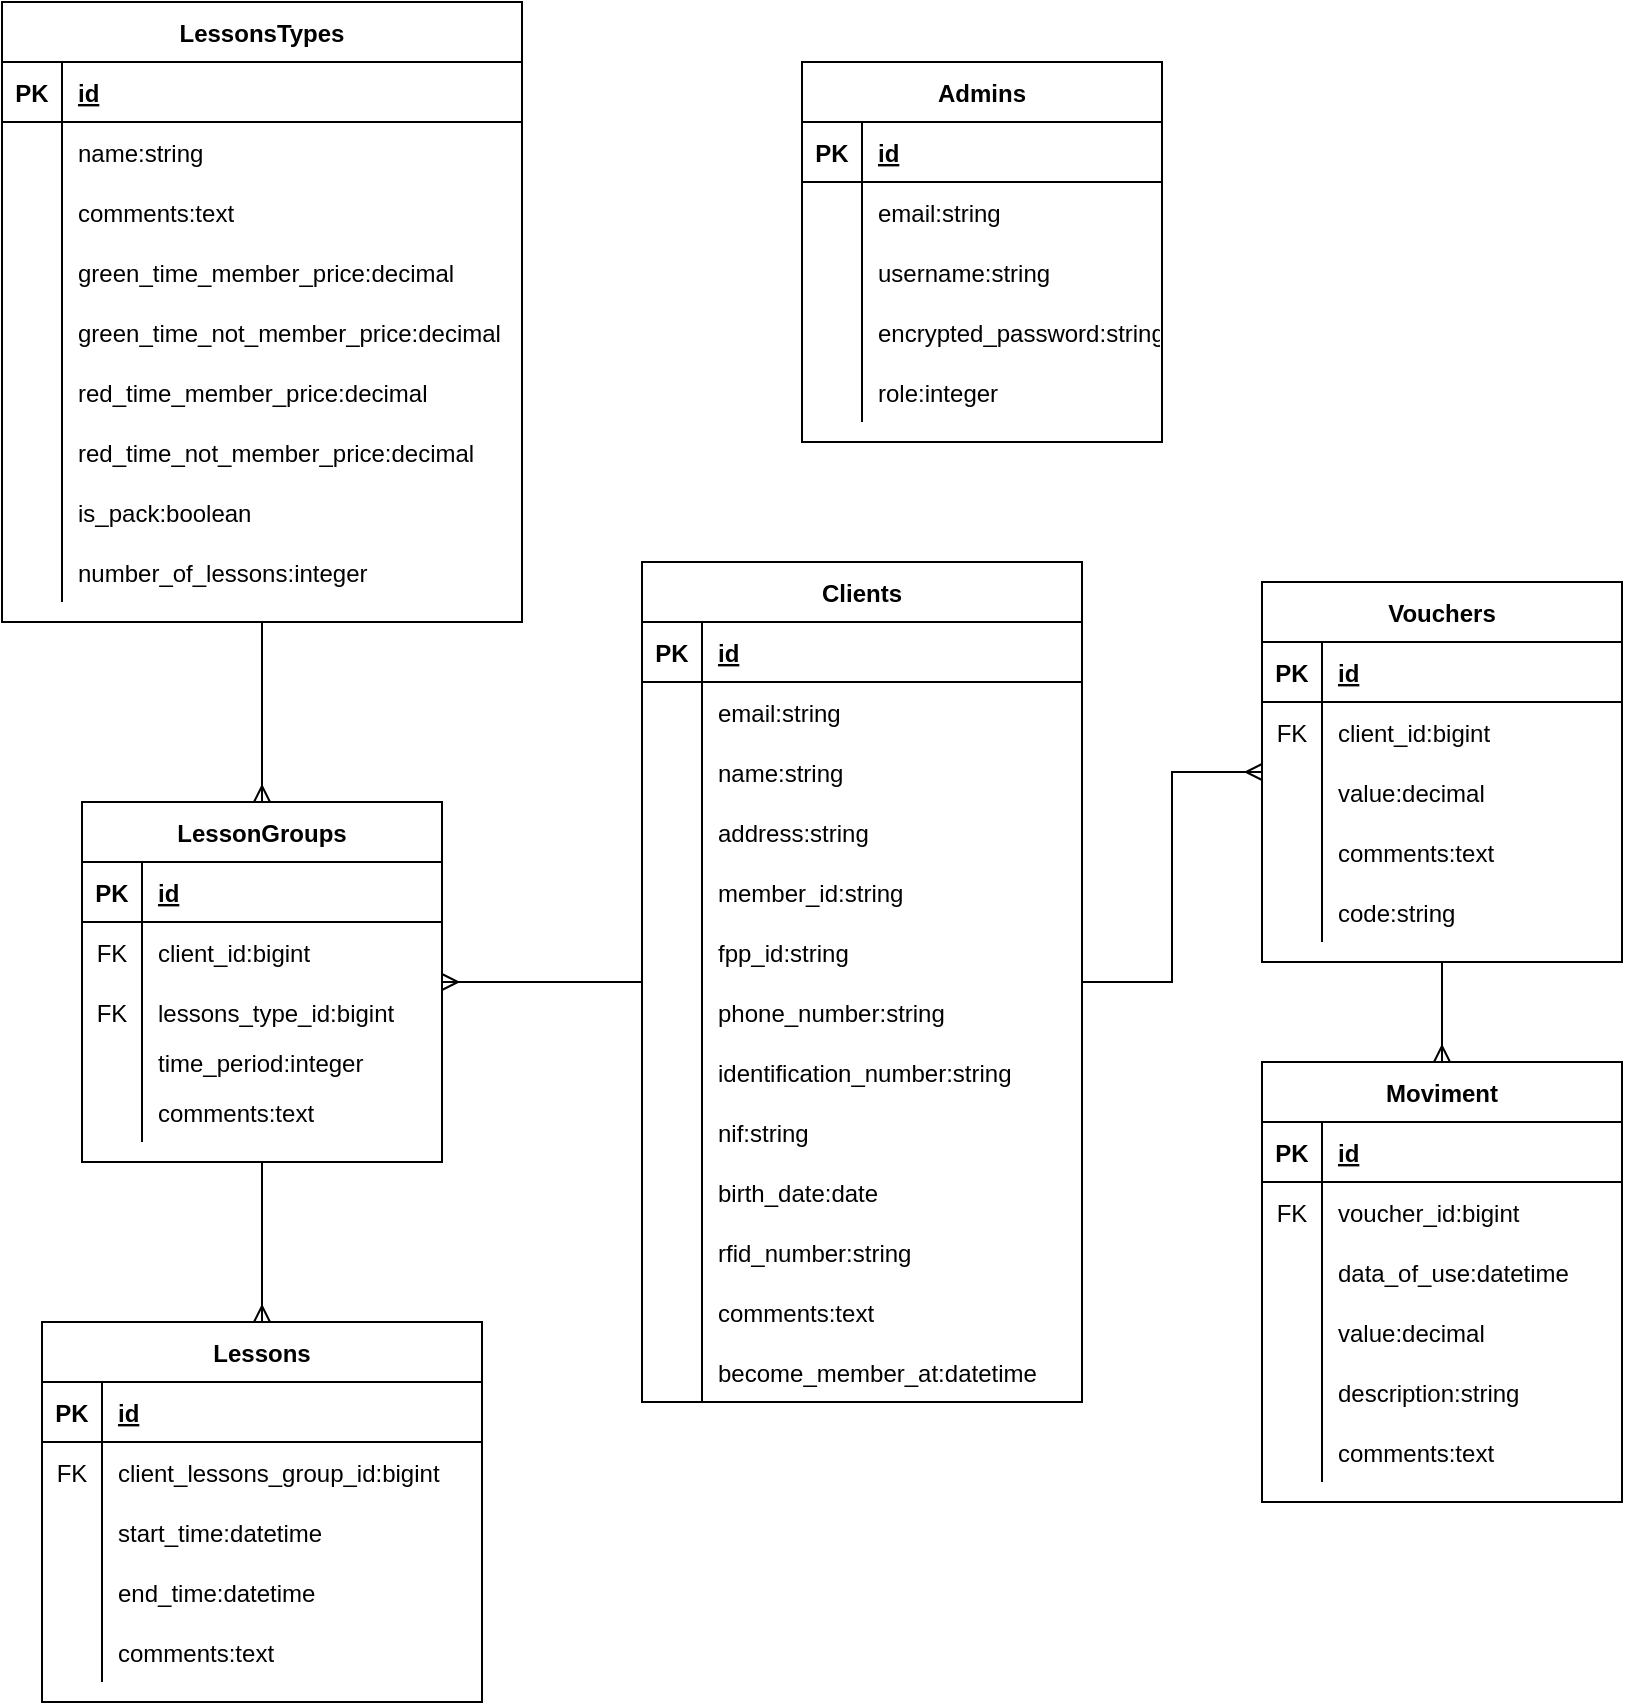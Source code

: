 <mxfile version="15.8.6" type="github">
  <diagram id="tMVE1pH_BYPoyIGhSvII" name="Page-1">
    <mxGraphModel dx="1422" dy="773" grid="1" gridSize="10" guides="1" tooltips="1" connect="1" arrows="1" fold="1" page="1" pageScale="1" pageWidth="827" pageHeight="1169" math="0" shadow="0">
      <root>
        <mxCell id="0" />
        <mxCell id="1" parent="0" />
        <mxCell id="yNTm9YaxeKEtnOISrPTD-10" style="edgeStyle=orthogonalEdgeStyle;rounded=0;orthogonalLoop=1;jettySize=auto;html=1;startArrow=none;startFill=0;endArrow=ERmany;endFill=0;" edge="1" parent="1" source="yP_zJwfMRsV2h5T29e8o-1" target="yP_zJwfMRsV2h5T29e8o-105">
          <mxGeometry relative="1" as="geometry" />
        </mxCell>
        <mxCell id="yP_zJwfMRsV2h5T29e8o-1" value="Clients" style="shape=table;startSize=30;container=1;collapsible=1;childLayout=tableLayout;fixedRows=1;rowLines=0;fontStyle=1;align=center;resizeLast=1;" parent="1" vertex="1">
          <mxGeometry x="360" y="320" width="220" height="420" as="geometry" />
        </mxCell>
        <mxCell id="yP_zJwfMRsV2h5T29e8o-2" value="" style="shape=partialRectangle;collapsible=0;dropTarget=0;pointerEvents=0;fillColor=none;top=0;left=0;bottom=1;right=0;points=[[0,0.5],[1,0.5]];portConstraint=eastwest;" parent="yP_zJwfMRsV2h5T29e8o-1" vertex="1">
          <mxGeometry y="30" width="220" height="30" as="geometry" />
        </mxCell>
        <mxCell id="yP_zJwfMRsV2h5T29e8o-3" value="PK" style="shape=partialRectangle;connectable=0;fillColor=none;top=0;left=0;bottom=0;right=0;fontStyle=1;overflow=hidden;" parent="yP_zJwfMRsV2h5T29e8o-2" vertex="1">
          <mxGeometry width="30" height="30" as="geometry">
            <mxRectangle width="30" height="30" as="alternateBounds" />
          </mxGeometry>
        </mxCell>
        <mxCell id="yP_zJwfMRsV2h5T29e8o-4" value="id" style="shape=partialRectangle;connectable=0;fillColor=none;top=0;left=0;bottom=0;right=0;align=left;spacingLeft=6;fontStyle=5;overflow=hidden;" parent="yP_zJwfMRsV2h5T29e8o-2" vertex="1">
          <mxGeometry x="30" width="190" height="30" as="geometry">
            <mxRectangle width="190" height="30" as="alternateBounds" />
          </mxGeometry>
        </mxCell>
        <mxCell id="yP_zJwfMRsV2h5T29e8o-5" value="" style="shape=partialRectangle;collapsible=0;dropTarget=0;pointerEvents=0;fillColor=none;top=0;left=0;bottom=0;right=0;points=[[0,0.5],[1,0.5]];portConstraint=eastwest;" parent="yP_zJwfMRsV2h5T29e8o-1" vertex="1">
          <mxGeometry y="60" width="220" height="30" as="geometry" />
        </mxCell>
        <mxCell id="yP_zJwfMRsV2h5T29e8o-6" value="" style="shape=partialRectangle;connectable=0;fillColor=none;top=0;left=0;bottom=0;right=0;editable=1;overflow=hidden;" parent="yP_zJwfMRsV2h5T29e8o-5" vertex="1">
          <mxGeometry width="30" height="30" as="geometry">
            <mxRectangle width="30" height="30" as="alternateBounds" />
          </mxGeometry>
        </mxCell>
        <mxCell id="yP_zJwfMRsV2h5T29e8o-7" value="email:string" style="shape=partialRectangle;connectable=0;fillColor=none;top=0;left=0;bottom=0;right=0;align=left;spacingLeft=6;overflow=hidden;" parent="yP_zJwfMRsV2h5T29e8o-5" vertex="1">
          <mxGeometry x="30" width="190" height="30" as="geometry">
            <mxRectangle width="190" height="30" as="alternateBounds" />
          </mxGeometry>
        </mxCell>
        <mxCell id="yP_zJwfMRsV2h5T29e8o-8" value="" style="shape=partialRectangle;collapsible=0;dropTarget=0;pointerEvents=0;fillColor=none;top=0;left=0;bottom=0;right=0;points=[[0,0.5],[1,0.5]];portConstraint=eastwest;" parent="yP_zJwfMRsV2h5T29e8o-1" vertex="1">
          <mxGeometry y="90" width="220" height="30" as="geometry" />
        </mxCell>
        <mxCell id="yP_zJwfMRsV2h5T29e8o-9" value="" style="shape=partialRectangle;connectable=0;fillColor=none;top=0;left=0;bottom=0;right=0;editable=1;overflow=hidden;" parent="yP_zJwfMRsV2h5T29e8o-8" vertex="1">
          <mxGeometry width="30" height="30" as="geometry">
            <mxRectangle width="30" height="30" as="alternateBounds" />
          </mxGeometry>
        </mxCell>
        <mxCell id="yP_zJwfMRsV2h5T29e8o-10" value="name:string" style="shape=partialRectangle;connectable=0;fillColor=none;top=0;left=0;bottom=0;right=0;align=left;spacingLeft=6;overflow=hidden;" parent="yP_zJwfMRsV2h5T29e8o-8" vertex="1">
          <mxGeometry x="30" width="190" height="30" as="geometry">
            <mxRectangle width="190" height="30" as="alternateBounds" />
          </mxGeometry>
        </mxCell>
        <mxCell id="yP_zJwfMRsV2h5T29e8o-11" value="" style="shape=partialRectangle;collapsible=0;dropTarget=0;pointerEvents=0;fillColor=none;top=0;left=0;bottom=0;right=0;points=[[0,0.5],[1,0.5]];portConstraint=eastwest;" parent="yP_zJwfMRsV2h5T29e8o-1" vertex="1">
          <mxGeometry y="120" width="220" height="30" as="geometry" />
        </mxCell>
        <mxCell id="yP_zJwfMRsV2h5T29e8o-12" value="" style="shape=partialRectangle;connectable=0;fillColor=none;top=0;left=0;bottom=0;right=0;editable=1;overflow=hidden;" parent="yP_zJwfMRsV2h5T29e8o-11" vertex="1">
          <mxGeometry width="30" height="30" as="geometry">
            <mxRectangle width="30" height="30" as="alternateBounds" />
          </mxGeometry>
        </mxCell>
        <mxCell id="yP_zJwfMRsV2h5T29e8o-13" value="address:string" style="shape=partialRectangle;connectable=0;fillColor=none;top=0;left=0;bottom=0;right=0;align=left;spacingLeft=6;overflow=hidden;" parent="yP_zJwfMRsV2h5T29e8o-11" vertex="1">
          <mxGeometry x="30" width="190" height="30" as="geometry">
            <mxRectangle width="190" height="30" as="alternateBounds" />
          </mxGeometry>
        </mxCell>
        <mxCell id="yP_zJwfMRsV2h5T29e8o-14" style="shape=partialRectangle;collapsible=0;dropTarget=0;pointerEvents=0;fillColor=none;top=0;left=0;bottom=0;right=0;points=[[0,0.5],[1,0.5]];portConstraint=eastwest;" parent="yP_zJwfMRsV2h5T29e8o-1" vertex="1">
          <mxGeometry y="150" width="220" height="30" as="geometry" />
        </mxCell>
        <mxCell id="yP_zJwfMRsV2h5T29e8o-15" style="shape=partialRectangle;connectable=0;fillColor=none;top=0;left=0;bottom=0;right=0;editable=1;overflow=hidden;" parent="yP_zJwfMRsV2h5T29e8o-14" vertex="1">
          <mxGeometry width="30" height="30" as="geometry">
            <mxRectangle width="30" height="30" as="alternateBounds" />
          </mxGeometry>
        </mxCell>
        <mxCell id="yP_zJwfMRsV2h5T29e8o-16" value="member_id:string" style="shape=partialRectangle;connectable=0;fillColor=none;top=0;left=0;bottom=0;right=0;align=left;spacingLeft=6;overflow=hidden;" parent="yP_zJwfMRsV2h5T29e8o-14" vertex="1">
          <mxGeometry x="30" width="190" height="30" as="geometry">
            <mxRectangle width="190" height="30" as="alternateBounds" />
          </mxGeometry>
        </mxCell>
        <mxCell id="yP_zJwfMRsV2h5T29e8o-17" style="shape=partialRectangle;collapsible=0;dropTarget=0;pointerEvents=0;fillColor=none;top=0;left=0;bottom=0;right=0;points=[[0,0.5],[1,0.5]];portConstraint=eastwest;" parent="yP_zJwfMRsV2h5T29e8o-1" vertex="1">
          <mxGeometry y="180" width="220" height="30" as="geometry" />
        </mxCell>
        <mxCell id="yP_zJwfMRsV2h5T29e8o-18" style="shape=partialRectangle;connectable=0;fillColor=none;top=0;left=0;bottom=0;right=0;editable=1;overflow=hidden;" parent="yP_zJwfMRsV2h5T29e8o-17" vertex="1">
          <mxGeometry width="30" height="30" as="geometry">
            <mxRectangle width="30" height="30" as="alternateBounds" />
          </mxGeometry>
        </mxCell>
        <mxCell id="yP_zJwfMRsV2h5T29e8o-19" value="fpp_id:string" style="shape=partialRectangle;connectable=0;fillColor=none;top=0;left=0;bottom=0;right=0;align=left;spacingLeft=6;overflow=hidden;" parent="yP_zJwfMRsV2h5T29e8o-17" vertex="1">
          <mxGeometry x="30" width="190" height="30" as="geometry">
            <mxRectangle width="190" height="30" as="alternateBounds" />
          </mxGeometry>
        </mxCell>
        <mxCell id="yP_zJwfMRsV2h5T29e8o-20" style="shape=partialRectangle;collapsible=0;dropTarget=0;pointerEvents=0;fillColor=none;top=0;left=0;bottom=0;right=0;points=[[0,0.5],[1,0.5]];portConstraint=eastwest;" parent="yP_zJwfMRsV2h5T29e8o-1" vertex="1">
          <mxGeometry y="210" width="220" height="30" as="geometry" />
        </mxCell>
        <mxCell id="yP_zJwfMRsV2h5T29e8o-21" style="shape=partialRectangle;connectable=0;fillColor=none;top=0;left=0;bottom=0;right=0;editable=1;overflow=hidden;" parent="yP_zJwfMRsV2h5T29e8o-20" vertex="1">
          <mxGeometry width="30" height="30" as="geometry">
            <mxRectangle width="30" height="30" as="alternateBounds" />
          </mxGeometry>
        </mxCell>
        <mxCell id="yP_zJwfMRsV2h5T29e8o-22" value="phone_number:string" style="shape=partialRectangle;connectable=0;fillColor=none;top=0;left=0;bottom=0;right=0;align=left;spacingLeft=6;overflow=hidden;" parent="yP_zJwfMRsV2h5T29e8o-20" vertex="1">
          <mxGeometry x="30" width="190" height="30" as="geometry">
            <mxRectangle width="190" height="30" as="alternateBounds" />
          </mxGeometry>
        </mxCell>
        <mxCell id="yP_zJwfMRsV2h5T29e8o-23" style="shape=partialRectangle;collapsible=0;dropTarget=0;pointerEvents=0;fillColor=none;top=0;left=0;bottom=0;right=0;points=[[0,0.5],[1,0.5]];portConstraint=eastwest;" parent="yP_zJwfMRsV2h5T29e8o-1" vertex="1">
          <mxGeometry y="240" width="220" height="30" as="geometry" />
        </mxCell>
        <mxCell id="yP_zJwfMRsV2h5T29e8o-24" style="shape=partialRectangle;connectable=0;fillColor=none;top=0;left=0;bottom=0;right=0;editable=1;overflow=hidden;" parent="yP_zJwfMRsV2h5T29e8o-23" vertex="1">
          <mxGeometry width="30" height="30" as="geometry">
            <mxRectangle width="30" height="30" as="alternateBounds" />
          </mxGeometry>
        </mxCell>
        <mxCell id="yP_zJwfMRsV2h5T29e8o-25" value="identification_number:string" style="shape=partialRectangle;connectable=0;fillColor=none;top=0;left=0;bottom=0;right=0;align=left;spacingLeft=6;overflow=hidden;" parent="yP_zJwfMRsV2h5T29e8o-23" vertex="1">
          <mxGeometry x="30" width="190" height="30" as="geometry">
            <mxRectangle width="190" height="30" as="alternateBounds" />
          </mxGeometry>
        </mxCell>
        <mxCell id="yP_zJwfMRsV2h5T29e8o-26" style="shape=partialRectangle;collapsible=0;dropTarget=0;pointerEvents=0;fillColor=none;top=0;left=0;bottom=0;right=0;points=[[0,0.5],[1,0.5]];portConstraint=eastwest;" parent="yP_zJwfMRsV2h5T29e8o-1" vertex="1">
          <mxGeometry y="270" width="220" height="30" as="geometry" />
        </mxCell>
        <mxCell id="yP_zJwfMRsV2h5T29e8o-27" style="shape=partialRectangle;connectable=0;fillColor=none;top=0;left=0;bottom=0;right=0;editable=1;overflow=hidden;" parent="yP_zJwfMRsV2h5T29e8o-26" vertex="1">
          <mxGeometry width="30" height="30" as="geometry">
            <mxRectangle width="30" height="30" as="alternateBounds" />
          </mxGeometry>
        </mxCell>
        <mxCell id="yP_zJwfMRsV2h5T29e8o-28" value="nif:string" style="shape=partialRectangle;connectable=0;fillColor=none;top=0;left=0;bottom=0;right=0;align=left;spacingLeft=6;overflow=hidden;" parent="yP_zJwfMRsV2h5T29e8o-26" vertex="1">
          <mxGeometry x="30" width="190" height="30" as="geometry">
            <mxRectangle width="190" height="30" as="alternateBounds" />
          </mxGeometry>
        </mxCell>
        <mxCell id="yP_zJwfMRsV2h5T29e8o-29" style="shape=partialRectangle;collapsible=0;dropTarget=0;pointerEvents=0;fillColor=none;top=0;left=0;bottom=0;right=0;points=[[0,0.5],[1,0.5]];portConstraint=eastwest;" parent="yP_zJwfMRsV2h5T29e8o-1" vertex="1">
          <mxGeometry y="300" width="220" height="30" as="geometry" />
        </mxCell>
        <mxCell id="yP_zJwfMRsV2h5T29e8o-30" style="shape=partialRectangle;connectable=0;fillColor=none;top=0;left=0;bottom=0;right=0;editable=1;overflow=hidden;" parent="yP_zJwfMRsV2h5T29e8o-29" vertex="1">
          <mxGeometry width="30" height="30" as="geometry">
            <mxRectangle width="30" height="30" as="alternateBounds" />
          </mxGeometry>
        </mxCell>
        <mxCell id="yP_zJwfMRsV2h5T29e8o-31" value="birth_date:date" style="shape=partialRectangle;connectable=0;fillColor=none;top=0;left=0;bottom=0;right=0;align=left;spacingLeft=6;overflow=hidden;" parent="yP_zJwfMRsV2h5T29e8o-29" vertex="1">
          <mxGeometry x="30" width="190" height="30" as="geometry">
            <mxRectangle width="190" height="30" as="alternateBounds" />
          </mxGeometry>
        </mxCell>
        <mxCell id="yP_zJwfMRsV2h5T29e8o-32" style="shape=partialRectangle;collapsible=0;dropTarget=0;pointerEvents=0;fillColor=none;top=0;left=0;bottom=0;right=0;points=[[0,0.5],[1,0.5]];portConstraint=eastwest;" parent="yP_zJwfMRsV2h5T29e8o-1" vertex="1">
          <mxGeometry y="330" width="220" height="30" as="geometry" />
        </mxCell>
        <mxCell id="yP_zJwfMRsV2h5T29e8o-33" style="shape=partialRectangle;connectable=0;fillColor=none;top=0;left=0;bottom=0;right=0;editable=1;overflow=hidden;" parent="yP_zJwfMRsV2h5T29e8o-32" vertex="1">
          <mxGeometry width="30" height="30" as="geometry">
            <mxRectangle width="30" height="30" as="alternateBounds" />
          </mxGeometry>
        </mxCell>
        <mxCell id="yP_zJwfMRsV2h5T29e8o-34" value="rfid_number:string" style="shape=partialRectangle;connectable=0;fillColor=none;top=0;left=0;bottom=0;right=0;align=left;spacingLeft=6;overflow=hidden;" parent="yP_zJwfMRsV2h5T29e8o-32" vertex="1">
          <mxGeometry x="30" width="190" height="30" as="geometry">
            <mxRectangle width="190" height="30" as="alternateBounds" />
          </mxGeometry>
        </mxCell>
        <mxCell id="yP_zJwfMRsV2h5T29e8o-35" style="shape=partialRectangle;collapsible=0;dropTarget=0;pointerEvents=0;fillColor=none;top=0;left=0;bottom=0;right=0;points=[[0,0.5],[1,0.5]];portConstraint=eastwest;" parent="yP_zJwfMRsV2h5T29e8o-1" vertex="1">
          <mxGeometry y="360" width="220" height="30" as="geometry" />
        </mxCell>
        <mxCell id="yP_zJwfMRsV2h5T29e8o-36" style="shape=partialRectangle;connectable=0;fillColor=none;top=0;left=0;bottom=0;right=0;editable=1;overflow=hidden;" parent="yP_zJwfMRsV2h5T29e8o-35" vertex="1">
          <mxGeometry width="30" height="30" as="geometry">
            <mxRectangle width="30" height="30" as="alternateBounds" />
          </mxGeometry>
        </mxCell>
        <mxCell id="yP_zJwfMRsV2h5T29e8o-37" value="comments:text" style="shape=partialRectangle;connectable=0;fillColor=none;top=0;left=0;bottom=0;right=0;align=left;spacingLeft=6;overflow=hidden;" parent="yP_zJwfMRsV2h5T29e8o-35" vertex="1">
          <mxGeometry x="30" width="190" height="30" as="geometry">
            <mxRectangle width="190" height="30" as="alternateBounds" />
          </mxGeometry>
        </mxCell>
        <mxCell id="yP_zJwfMRsV2h5T29e8o-38" style="shape=partialRectangle;collapsible=0;dropTarget=0;pointerEvents=0;fillColor=none;top=0;left=0;bottom=0;right=0;points=[[0,0.5],[1,0.5]];portConstraint=eastwest;" parent="yP_zJwfMRsV2h5T29e8o-1" vertex="1">
          <mxGeometry y="390" width="220" height="30" as="geometry" />
        </mxCell>
        <mxCell id="yP_zJwfMRsV2h5T29e8o-39" style="shape=partialRectangle;connectable=0;fillColor=none;top=0;left=0;bottom=0;right=0;editable=1;overflow=hidden;" parent="yP_zJwfMRsV2h5T29e8o-38" vertex="1">
          <mxGeometry width="30" height="30" as="geometry">
            <mxRectangle width="30" height="30" as="alternateBounds" />
          </mxGeometry>
        </mxCell>
        <mxCell id="yP_zJwfMRsV2h5T29e8o-40" value="become_member_at:datetime" style="shape=partialRectangle;connectable=0;fillColor=none;top=0;left=0;bottom=0;right=0;align=left;spacingLeft=6;overflow=hidden;" parent="yP_zJwfMRsV2h5T29e8o-38" vertex="1">
          <mxGeometry x="30" width="190" height="30" as="geometry">
            <mxRectangle width="190" height="30" as="alternateBounds" />
          </mxGeometry>
        </mxCell>
        <mxCell id="yP_zJwfMRsV2h5T29e8o-41" value="Admins" style="shape=table;startSize=30;container=1;collapsible=1;childLayout=tableLayout;fixedRows=1;rowLines=0;fontStyle=1;align=center;resizeLast=1;" parent="1" vertex="1">
          <mxGeometry x="440" y="70" width="180" height="190" as="geometry" />
        </mxCell>
        <mxCell id="yP_zJwfMRsV2h5T29e8o-42" value="" style="shape=partialRectangle;collapsible=0;dropTarget=0;pointerEvents=0;fillColor=none;top=0;left=0;bottom=1;right=0;points=[[0,0.5],[1,0.5]];portConstraint=eastwest;" parent="yP_zJwfMRsV2h5T29e8o-41" vertex="1">
          <mxGeometry y="30" width="180" height="30" as="geometry" />
        </mxCell>
        <mxCell id="yP_zJwfMRsV2h5T29e8o-43" value="PK" style="shape=partialRectangle;connectable=0;fillColor=none;top=0;left=0;bottom=0;right=0;fontStyle=1;overflow=hidden;" parent="yP_zJwfMRsV2h5T29e8o-42" vertex="1">
          <mxGeometry width="30" height="30" as="geometry">
            <mxRectangle width="30" height="30" as="alternateBounds" />
          </mxGeometry>
        </mxCell>
        <mxCell id="yP_zJwfMRsV2h5T29e8o-44" value="id" style="shape=partialRectangle;connectable=0;fillColor=none;top=0;left=0;bottom=0;right=0;align=left;spacingLeft=6;fontStyle=5;overflow=hidden;" parent="yP_zJwfMRsV2h5T29e8o-42" vertex="1">
          <mxGeometry x="30" width="150" height="30" as="geometry">
            <mxRectangle width="150" height="30" as="alternateBounds" />
          </mxGeometry>
        </mxCell>
        <mxCell id="yP_zJwfMRsV2h5T29e8o-45" value="" style="shape=partialRectangle;collapsible=0;dropTarget=0;pointerEvents=0;fillColor=none;top=0;left=0;bottom=0;right=0;points=[[0,0.5],[1,0.5]];portConstraint=eastwest;" parent="yP_zJwfMRsV2h5T29e8o-41" vertex="1">
          <mxGeometry y="60" width="180" height="30" as="geometry" />
        </mxCell>
        <mxCell id="yP_zJwfMRsV2h5T29e8o-46" value="" style="shape=partialRectangle;connectable=0;fillColor=none;top=0;left=0;bottom=0;right=0;editable=1;overflow=hidden;" parent="yP_zJwfMRsV2h5T29e8o-45" vertex="1">
          <mxGeometry width="30" height="30" as="geometry">
            <mxRectangle width="30" height="30" as="alternateBounds" />
          </mxGeometry>
        </mxCell>
        <mxCell id="yP_zJwfMRsV2h5T29e8o-47" value="email:string" style="shape=partialRectangle;connectable=0;fillColor=none;top=0;left=0;bottom=0;right=0;align=left;spacingLeft=6;overflow=hidden;" parent="yP_zJwfMRsV2h5T29e8o-45" vertex="1">
          <mxGeometry x="30" width="150" height="30" as="geometry">
            <mxRectangle width="150" height="30" as="alternateBounds" />
          </mxGeometry>
        </mxCell>
        <mxCell id="yP_zJwfMRsV2h5T29e8o-48" value="" style="shape=partialRectangle;collapsible=0;dropTarget=0;pointerEvents=0;fillColor=none;top=0;left=0;bottom=0;right=0;points=[[0,0.5],[1,0.5]];portConstraint=eastwest;" parent="yP_zJwfMRsV2h5T29e8o-41" vertex="1">
          <mxGeometry y="90" width="180" height="30" as="geometry" />
        </mxCell>
        <mxCell id="yP_zJwfMRsV2h5T29e8o-49" value="" style="shape=partialRectangle;connectable=0;fillColor=none;top=0;left=0;bottom=0;right=0;editable=1;overflow=hidden;" parent="yP_zJwfMRsV2h5T29e8o-48" vertex="1">
          <mxGeometry width="30" height="30" as="geometry">
            <mxRectangle width="30" height="30" as="alternateBounds" />
          </mxGeometry>
        </mxCell>
        <mxCell id="yP_zJwfMRsV2h5T29e8o-50" value="username:string" style="shape=partialRectangle;connectable=0;fillColor=none;top=0;left=0;bottom=0;right=0;align=left;spacingLeft=6;overflow=hidden;" parent="yP_zJwfMRsV2h5T29e8o-48" vertex="1">
          <mxGeometry x="30" width="150" height="30" as="geometry">
            <mxRectangle width="150" height="30" as="alternateBounds" />
          </mxGeometry>
        </mxCell>
        <mxCell id="yP_zJwfMRsV2h5T29e8o-51" value="" style="shape=partialRectangle;collapsible=0;dropTarget=0;pointerEvents=0;fillColor=none;top=0;left=0;bottom=0;right=0;points=[[0,0.5],[1,0.5]];portConstraint=eastwest;" parent="yP_zJwfMRsV2h5T29e8o-41" vertex="1">
          <mxGeometry y="120" width="180" height="30" as="geometry" />
        </mxCell>
        <mxCell id="yP_zJwfMRsV2h5T29e8o-52" value="" style="shape=partialRectangle;connectable=0;fillColor=none;top=0;left=0;bottom=0;right=0;editable=1;overflow=hidden;" parent="yP_zJwfMRsV2h5T29e8o-51" vertex="1">
          <mxGeometry width="30" height="30" as="geometry">
            <mxRectangle width="30" height="30" as="alternateBounds" />
          </mxGeometry>
        </mxCell>
        <mxCell id="yP_zJwfMRsV2h5T29e8o-53" value="encrypted_password:string" style="shape=partialRectangle;connectable=0;fillColor=none;top=0;left=0;bottom=0;right=0;align=left;spacingLeft=6;overflow=hidden;" parent="yP_zJwfMRsV2h5T29e8o-51" vertex="1">
          <mxGeometry x="30" width="150" height="30" as="geometry">
            <mxRectangle width="150" height="30" as="alternateBounds" />
          </mxGeometry>
        </mxCell>
        <mxCell id="yP_zJwfMRsV2h5T29e8o-54" style="shape=partialRectangle;collapsible=0;dropTarget=0;pointerEvents=0;fillColor=none;top=0;left=0;bottom=0;right=0;points=[[0,0.5],[1,0.5]];portConstraint=eastwest;" parent="yP_zJwfMRsV2h5T29e8o-41" vertex="1">
          <mxGeometry y="150" width="180" height="30" as="geometry" />
        </mxCell>
        <mxCell id="yP_zJwfMRsV2h5T29e8o-55" style="shape=partialRectangle;connectable=0;fillColor=none;top=0;left=0;bottom=0;right=0;editable=1;overflow=hidden;" parent="yP_zJwfMRsV2h5T29e8o-54" vertex="1">
          <mxGeometry width="30" height="30" as="geometry">
            <mxRectangle width="30" height="30" as="alternateBounds" />
          </mxGeometry>
        </mxCell>
        <mxCell id="yP_zJwfMRsV2h5T29e8o-56" value="role:integer" style="shape=partialRectangle;connectable=0;fillColor=none;top=0;left=0;bottom=0;right=0;align=left;spacingLeft=6;overflow=hidden;" parent="yP_zJwfMRsV2h5T29e8o-54" vertex="1">
          <mxGeometry x="30" width="150" height="30" as="geometry">
            <mxRectangle width="150" height="30" as="alternateBounds" />
          </mxGeometry>
        </mxCell>
        <mxCell id="yP_zJwfMRsV2h5T29e8o-57" value="LessonsTypes" style="shape=table;startSize=30;container=1;collapsible=1;childLayout=tableLayout;fixedRows=1;rowLines=0;fontStyle=1;align=center;resizeLast=1;" parent="1" vertex="1">
          <mxGeometry x="40" y="40" width="260" height="310" as="geometry" />
        </mxCell>
        <mxCell id="yP_zJwfMRsV2h5T29e8o-58" value="" style="shape=partialRectangle;collapsible=0;dropTarget=0;pointerEvents=0;fillColor=none;top=0;left=0;bottom=1;right=0;points=[[0,0.5],[1,0.5]];portConstraint=eastwest;" parent="yP_zJwfMRsV2h5T29e8o-57" vertex="1">
          <mxGeometry y="30" width="260" height="30" as="geometry" />
        </mxCell>
        <mxCell id="yP_zJwfMRsV2h5T29e8o-59" value="PK" style="shape=partialRectangle;connectable=0;fillColor=none;top=0;left=0;bottom=0;right=0;fontStyle=1;overflow=hidden;" parent="yP_zJwfMRsV2h5T29e8o-58" vertex="1">
          <mxGeometry width="30" height="30" as="geometry">
            <mxRectangle width="30" height="30" as="alternateBounds" />
          </mxGeometry>
        </mxCell>
        <mxCell id="yP_zJwfMRsV2h5T29e8o-60" value="id" style="shape=partialRectangle;connectable=0;fillColor=none;top=0;left=0;bottom=0;right=0;align=left;spacingLeft=6;fontStyle=5;overflow=hidden;" parent="yP_zJwfMRsV2h5T29e8o-58" vertex="1">
          <mxGeometry x="30" width="230" height="30" as="geometry">
            <mxRectangle width="230" height="30" as="alternateBounds" />
          </mxGeometry>
        </mxCell>
        <mxCell id="yP_zJwfMRsV2h5T29e8o-61" value="" style="shape=partialRectangle;collapsible=0;dropTarget=0;pointerEvents=0;fillColor=none;top=0;left=0;bottom=0;right=0;points=[[0,0.5],[1,0.5]];portConstraint=eastwest;" parent="yP_zJwfMRsV2h5T29e8o-57" vertex="1">
          <mxGeometry y="60" width="260" height="30" as="geometry" />
        </mxCell>
        <mxCell id="yP_zJwfMRsV2h5T29e8o-62" value="" style="shape=partialRectangle;connectable=0;fillColor=none;top=0;left=0;bottom=0;right=0;editable=1;overflow=hidden;" parent="yP_zJwfMRsV2h5T29e8o-61" vertex="1">
          <mxGeometry width="30" height="30" as="geometry">
            <mxRectangle width="30" height="30" as="alternateBounds" />
          </mxGeometry>
        </mxCell>
        <mxCell id="yP_zJwfMRsV2h5T29e8o-63" value="name:string" style="shape=partialRectangle;connectable=0;fillColor=none;top=0;left=0;bottom=0;right=0;align=left;spacingLeft=6;overflow=hidden;" parent="yP_zJwfMRsV2h5T29e8o-61" vertex="1">
          <mxGeometry x="30" width="230" height="30" as="geometry">
            <mxRectangle width="230" height="30" as="alternateBounds" />
          </mxGeometry>
        </mxCell>
        <mxCell id="yP_zJwfMRsV2h5T29e8o-64" value="" style="shape=partialRectangle;collapsible=0;dropTarget=0;pointerEvents=0;fillColor=none;top=0;left=0;bottom=0;right=0;points=[[0,0.5],[1,0.5]];portConstraint=eastwest;" parent="yP_zJwfMRsV2h5T29e8o-57" vertex="1">
          <mxGeometry y="90" width="260" height="30" as="geometry" />
        </mxCell>
        <mxCell id="yP_zJwfMRsV2h5T29e8o-65" value="" style="shape=partialRectangle;connectable=0;fillColor=none;top=0;left=0;bottom=0;right=0;editable=1;overflow=hidden;" parent="yP_zJwfMRsV2h5T29e8o-64" vertex="1">
          <mxGeometry width="30" height="30" as="geometry">
            <mxRectangle width="30" height="30" as="alternateBounds" />
          </mxGeometry>
        </mxCell>
        <mxCell id="yP_zJwfMRsV2h5T29e8o-66" value="comments:text" style="shape=partialRectangle;connectable=0;fillColor=none;top=0;left=0;bottom=0;right=0;align=left;spacingLeft=6;overflow=hidden;" parent="yP_zJwfMRsV2h5T29e8o-64" vertex="1">
          <mxGeometry x="30" width="230" height="30" as="geometry">
            <mxRectangle width="230" height="30" as="alternateBounds" />
          </mxGeometry>
        </mxCell>
        <mxCell id="yP_zJwfMRsV2h5T29e8o-67" value="" style="shape=partialRectangle;collapsible=0;dropTarget=0;pointerEvents=0;fillColor=none;top=0;left=0;bottom=0;right=0;points=[[0,0.5],[1,0.5]];portConstraint=eastwest;" parent="yP_zJwfMRsV2h5T29e8o-57" vertex="1">
          <mxGeometry y="120" width="260" height="30" as="geometry" />
        </mxCell>
        <mxCell id="yP_zJwfMRsV2h5T29e8o-68" value="" style="shape=partialRectangle;connectable=0;fillColor=none;top=0;left=0;bottom=0;right=0;editable=1;overflow=hidden;" parent="yP_zJwfMRsV2h5T29e8o-67" vertex="1">
          <mxGeometry width="30" height="30" as="geometry">
            <mxRectangle width="30" height="30" as="alternateBounds" />
          </mxGeometry>
        </mxCell>
        <mxCell id="yP_zJwfMRsV2h5T29e8o-69" value="green_time_member_price:decimal" style="shape=partialRectangle;connectable=0;fillColor=none;top=0;left=0;bottom=0;right=0;align=left;spacingLeft=6;overflow=hidden;" parent="yP_zJwfMRsV2h5T29e8o-67" vertex="1">
          <mxGeometry x="30" width="230" height="30" as="geometry">
            <mxRectangle width="230" height="30" as="alternateBounds" />
          </mxGeometry>
        </mxCell>
        <mxCell id="yP_zJwfMRsV2h5T29e8o-70" style="shape=partialRectangle;collapsible=0;dropTarget=0;pointerEvents=0;fillColor=none;top=0;left=0;bottom=0;right=0;points=[[0,0.5],[1,0.5]];portConstraint=eastwest;" parent="yP_zJwfMRsV2h5T29e8o-57" vertex="1">
          <mxGeometry y="150" width="260" height="30" as="geometry" />
        </mxCell>
        <mxCell id="yP_zJwfMRsV2h5T29e8o-71" style="shape=partialRectangle;connectable=0;fillColor=none;top=0;left=0;bottom=0;right=0;editable=1;overflow=hidden;" parent="yP_zJwfMRsV2h5T29e8o-70" vertex="1">
          <mxGeometry width="30" height="30" as="geometry">
            <mxRectangle width="30" height="30" as="alternateBounds" />
          </mxGeometry>
        </mxCell>
        <mxCell id="yP_zJwfMRsV2h5T29e8o-72" value="green_time_not_member_price:decimal" style="shape=partialRectangle;connectable=0;fillColor=none;top=0;left=0;bottom=0;right=0;align=left;spacingLeft=6;overflow=hidden;" parent="yP_zJwfMRsV2h5T29e8o-70" vertex="1">
          <mxGeometry x="30" width="230" height="30" as="geometry">
            <mxRectangle width="230" height="30" as="alternateBounds" />
          </mxGeometry>
        </mxCell>
        <mxCell id="yP_zJwfMRsV2h5T29e8o-73" style="shape=partialRectangle;collapsible=0;dropTarget=0;pointerEvents=0;fillColor=none;top=0;left=0;bottom=0;right=0;points=[[0,0.5],[1,0.5]];portConstraint=eastwest;" parent="yP_zJwfMRsV2h5T29e8o-57" vertex="1">
          <mxGeometry y="180" width="260" height="30" as="geometry" />
        </mxCell>
        <mxCell id="yP_zJwfMRsV2h5T29e8o-74" style="shape=partialRectangle;connectable=0;fillColor=none;top=0;left=0;bottom=0;right=0;editable=1;overflow=hidden;" parent="yP_zJwfMRsV2h5T29e8o-73" vertex="1">
          <mxGeometry width="30" height="30" as="geometry">
            <mxRectangle width="30" height="30" as="alternateBounds" />
          </mxGeometry>
        </mxCell>
        <mxCell id="yP_zJwfMRsV2h5T29e8o-75" value="red_time_member_price:decimal" style="shape=partialRectangle;connectable=0;fillColor=none;top=0;left=0;bottom=0;right=0;align=left;spacingLeft=6;overflow=hidden;" parent="yP_zJwfMRsV2h5T29e8o-73" vertex="1">
          <mxGeometry x="30" width="230" height="30" as="geometry">
            <mxRectangle width="230" height="30" as="alternateBounds" />
          </mxGeometry>
        </mxCell>
        <mxCell id="yP_zJwfMRsV2h5T29e8o-76" style="shape=partialRectangle;collapsible=0;dropTarget=0;pointerEvents=0;fillColor=none;top=0;left=0;bottom=0;right=0;points=[[0,0.5],[1,0.5]];portConstraint=eastwest;" parent="yP_zJwfMRsV2h5T29e8o-57" vertex="1">
          <mxGeometry y="210" width="260" height="30" as="geometry" />
        </mxCell>
        <mxCell id="yP_zJwfMRsV2h5T29e8o-77" style="shape=partialRectangle;connectable=0;fillColor=none;top=0;left=0;bottom=0;right=0;editable=1;overflow=hidden;" parent="yP_zJwfMRsV2h5T29e8o-76" vertex="1">
          <mxGeometry width="30" height="30" as="geometry">
            <mxRectangle width="30" height="30" as="alternateBounds" />
          </mxGeometry>
        </mxCell>
        <mxCell id="yP_zJwfMRsV2h5T29e8o-78" value="red_time_not_member_price:decimal" style="shape=partialRectangle;connectable=0;fillColor=none;top=0;left=0;bottom=0;right=0;align=left;spacingLeft=6;overflow=hidden;" parent="yP_zJwfMRsV2h5T29e8o-76" vertex="1">
          <mxGeometry x="30" width="230" height="30" as="geometry">
            <mxRectangle width="230" height="30" as="alternateBounds" />
          </mxGeometry>
        </mxCell>
        <mxCell id="yP_zJwfMRsV2h5T29e8o-79" style="shape=partialRectangle;collapsible=0;dropTarget=0;pointerEvents=0;fillColor=none;top=0;left=0;bottom=0;right=0;points=[[0,0.5],[1,0.5]];portConstraint=eastwest;" parent="yP_zJwfMRsV2h5T29e8o-57" vertex="1">
          <mxGeometry y="240" width="260" height="30" as="geometry" />
        </mxCell>
        <mxCell id="yP_zJwfMRsV2h5T29e8o-80" style="shape=partialRectangle;connectable=0;fillColor=none;top=0;left=0;bottom=0;right=0;editable=1;overflow=hidden;" parent="yP_zJwfMRsV2h5T29e8o-79" vertex="1">
          <mxGeometry width="30" height="30" as="geometry">
            <mxRectangle width="30" height="30" as="alternateBounds" />
          </mxGeometry>
        </mxCell>
        <mxCell id="yP_zJwfMRsV2h5T29e8o-81" value="is_pack:boolean" style="shape=partialRectangle;connectable=0;fillColor=none;top=0;left=0;bottom=0;right=0;align=left;spacingLeft=6;overflow=hidden;" parent="yP_zJwfMRsV2h5T29e8o-79" vertex="1">
          <mxGeometry x="30" width="230" height="30" as="geometry">
            <mxRectangle width="230" height="30" as="alternateBounds" />
          </mxGeometry>
        </mxCell>
        <mxCell id="yP_zJwfMRsV2h5T29e8o-82" style="shape=partialRectangle;collapsible=0;dropTarget=0;pointerEvents=0;fillColor=none;top=0;left=0;bottom=0;right=0;points=[[0,0.5],[1,0.5]];portConstraint=eastwest;" parent="yP_zJwfMRsV2h5T29e8o-57" vertex="1">
          <mxGeometry y="270" width="260" height="30" as="geometry" />
        </mxCell>
        <mxCell id="yP_zJwfMRsV2h5T29e8o-83" style="shape=partialRectangle;connectable=0;fillColor=none;top=0;left=0;bottom=0;right=0;editable=1;overflow=hidden;" parent="yP_zJwfMRsV2h5T29e8o-82" vertex="1">
          <mxGeometry width="30" height="30" as="geometry">
            <mxRectangle width="30" height="30" as="alternateBounds" />
          </mxGeometry>
        </mxCell>
        <mxCell id="yP_zJwfMRsV2h5T29e8o-84" value="number_of_lessons:integer" style="shape=partialRectangle;connectable=0;fillColor=none;top=0;left=0;bottom=0;right=0;align=left;spacingLeft=6;overflow=hidden;" parent="yP_zJwfMRsV2h5T29e8o-82" vertex="1">
          <mxGeometry x="30" width="230" height="30" as="geometry">
            <mxRectangle width="230" height="30" as="alternateBounds" />
          </mxGeometry>
        </mxCell>
        <mxCell id="yP_zJwfMRsV2h5T29e8o-86" style="edgeStyle=orthogonalEdgeStyle;rounded=0;orthogonalLoop=1;jettySize=auto;html=1;startArrow=ERmany;startFill=0;endArrow=none;endFill=0;" parent="1" source="LmC_SzMwbVFDc3Bn4liS-1" target="yP_zJwfMRsV2h5T29e8o-1" edge="1">
          <mxGeometry relative="1" as="geometry" />
        </mxCell>
        <mxCell id="LmC_SzMwbVFDc3Bn4liS-15" style="edgeStyle=orthogonalEdgeStyle;rounded=0;orthogonalLoop=1;jettySize=auto;html=1;startArrow=ERmany;startFill=0;endArrow=none;endFill=0;" parent="1" source="yP_zJwfMRsV2h5T29e8o-87" target="LmC_SzMwbVFDc3Bn4liS-1" edge="1">
          <mxGeometry relative="1" as="geometry" />
        </mxCell>
        <mxCell id="yP_zJwfMRsV2h5T29e8o-87" value="Lessons" style="shape=table;startSize=30;container=1;collapsible=1;childLayout=tableLayout;fixedRows=1;rowLines=0;fontStyle=1;align=center;resizeLast=1;" parent="1" vertex="1">
          <mxGeometry x="60" y="700" width="220" height="190" as="geometry" />
        </mxCell>
        <mxCell id="yP_zJwfMRsV2h5T29e8o-88" value="" style="shape=partialRectangle;collapsible=0;dropTarget=0;pointerEvents=0;fillColor=none;top=0;left=0;bottom=1;right=0;points=[[0,0.5],[1,0.5]];portConstraint=eastwest;" parent="yP_zJwfMRsV2h5T29e8o-87" vertex="1">
          <mxGeometry y="30" width="220" height="30" as="geometry" />
        </mxCell>
        <mxCell id="yP_zJwfMRsV2h5T29e8o-89" value="PK" style="shape=partialRectangle;connectable=0;fillColor=none;top=0;left=0;bottom=0;right=0;fontStyle=1;overflow=hidden;" parent="yP_zJwfMRsV2h5T29e8o-88" vertex="1">
          <mxGeometry width="30" height="30" as="geometry">
            <mxRectangle width="30" height="30" as="alternateBounds" />
          </mxGeometry>
        </mxCell>
        <mxCell id="yP_zJwfMRsV2h5T29e8o-90" value="id" style="shape=partialRectangle;connectable=0;fillColor=none;top=0;left=0;bottom=0;right=0;align=left;spacingLeft=6;fontStyle=5;overflow=hidden;" parent="yP_zJwfMRsV2h5T29e8o-88" vertex="1">
          <mxGeometry x="30" width="190" height="30" as="geometry">
            <mxRectangle width="190" height="30" as="alternateBounds" />
          </mxGeometry>
        </mxCell>
        <mxCell id="yP_zJwfMRsV2h5T29e8o-94" value="" style="shape=partialRectangle;collapsible=0;dropTarget=0;pointerEvents=0;fillColor=none;top=0;left=0;bottom=0;right=0;points=[[0,0.5],[1,0.5]];portConstraint=eastwest;" parent="yP_zJwfMRsV2h5T29e8o-87" vertex="1">
          <mxGeometry y="60" width="220" height="30" as="geometry" />
        </mxCell>
        <mxCell id="yP_zJwfMRsV2h5T29e8o-95" value="FK" style="shape=partialRectangle;connectable=0;fillColor=none;top=0;left=0;bottom=0;right=0;editable=1;overflow=hidden;" parent="yP_zJwfMRsV2h5T29e8o-94" vertex="1">
          <mxGeometry width="30" height="30" as="geometry">
            <mxRectangle width="30" height="30" as="alternateBounds" />
          </mxGeometry>
        </mxCell>
        <mxCell id="yP_zJwfMRsV2h5T29e8o-96" value="client_lessons_group_id:bigint" style="shape=partialRectangle;connectable=0;fillColor=none;top=0;left=0;bottom=0;right=0;align=left;spacingLeft=6;overflow=hidden;" parent="yP_zJwfMRsV2h5T29e8o-94" vertex="1">
          <mxGeometry x="30" width="190" height="30" as="geometry">
            <mxRectangle width="190" height="30" as="alternateBounds" />
          </mxGeometry>
        </mxCell>
        <mxCell id="yP_zJwfMRsV2h5T29e8o-97" value="" style="shape=partialRectangle;collapsible=0;dropTarget=0;pointerEvents=0;fillColor=none;top=0;left=0;bottom=0;right=0;points=[[0,0.5],[1,0.5]];portConstraint=eastwest;" parent="yP_zJwfMRsV2h5T29e8o-87" vertex="1">
          <mxGeometry y="90" width="220" height="30" as="geometry" />
        </mxCell>
        <mxCell id="yP_zJwfMRsV2h5T29e8o-98" value="" style="shape=partialRectangle;connectable=0;fillColor=none;top=0;left=0;bottom=0;right=0;editable=1;overflow=hidden;" parent="yP_zJwfMRsV2h5T29e8o-97" vertex="1">
          <mxGeometry width="30" height="30" as="geometry">
            <mxRectangle width="30" height="30" as="alternateBounds" />
          </mxGeometry>
        </mxCell>
        <mxCell id="yP_zJwfMRsV2h5T29e8o-99" value="start_time:datetime" style="shape=partialRectangle;connectable=0;fillColor=none;top=0;left=0;bottom=0;right=0;align=left;spacingLeft=6;overflow=hidden;" parent="yP_zJwfMRsV2h5T29e8o-97" vertex="1">
          <mxGeometry x="30" width="190" height="30" as="geometry">
            <mxRectangle width="190" height="30" as="alternateBounds" />
          </mxGeometry>
        </mxCell>
        <mxCell id="yP_zJwfMRsV2h5T29e8o-100" style="shape=partialRectangle;collapsible=0;dropTarget=0;pointerEvents=0;fillColor=none;top=0;left=0;bottom=0;right=0;points=[[0,0.5],[1,0.5]];portConstraint=eastwest;" parent="yP_zJwfMRsV2h5T29e8o-87" vertex="1">
          <mxGeometry y="120" width="220" height="30" as="geometry" />
        </mxCell>
        <mxCell id="yP_zJwfMRsV2h5T29e8o-101" style="shape=partialRectangle;connectable=0;fillColor=none;top=0;left=0;bottom=0;right=0;editable=1;overflow=hidden;" parent="yP_zJwfMRsV2h5T29e8o-100" vertex="1">
          <mxGeometry width="30" height="30" as="geometry">
            <mxRectangle width="30" height="30" as="alternateBounds" />
          </mxGeometry>
        </mxCell>
        <mxCell id="yP_zJwfMRsV2h5T29e8o-102" value="end_time:datetime" style="shape=partialRectangle;connectable=0;fillColor=none;top=0;left=0;bottom=0;right=0;align=left;spacingLeft=6;overflow=hidden;" parent="yP_zJwfMRsV2h5T29e8o-100" vertex="1">
          <mxGeometry x="30" width="190" height="30" as="geometry">
            <mxRectangle width="190" height="30" as="alternateBounds" />
          </mxGeometry>
        </mxCell>
        <mxCell id="yNTm9YaxeKEtnOISrPTD-1" style="shape=partialRectangle;collapsible=0;dropTarget=0;pointerEvents=0;fillColor=none;top=0;left=0;bottom=0;right=0;points=[[0,0.5],[1,0.5]];portConstraint=eastwest;" vertex="1" parent="yP_zJwfMRsV2h5T29e8o-87">
          <mxGeometry y="150" width="220" height="30" as="geometry" />
        </mxCell>
        <mxCell id="yNTm9YaxeKEtnOISrPTD-2" style="shape=partialRectangle;connectable=0;fillColor=none;top=0;left=0;bottom=0;right=0;editable=1;overflow=hidden;" vertex="1" parent="yNTm9YaxeKEtnOISrPTD-1">
          <mxGeometry width="30" height="30" as="geometry">
            <mxRectangle width="30" height="30" as="alternateBounds" />
          </mxGeometry>
        </mxCell>
        <mxCell id="yNTm9YaxeKEtnOISrPTD-3" value="comments:text" style="shape=partialRectangle;connectable=0;fillColor=none;top=0;left=0;bottom=0;right=0;align=left;spacingLeft=6;overflow=hidden;" vertex="1" parent="yNTm9YaxeKEtnOISrPTD-1">
          <mxGeometry x="30" width="190" height="30" as="geometry">
            <mxRectangle width="190" height="30" as="alternateBounds" />
          </mxGeometry>
        </mxCell>
        <mxCell id="yNTm9YaxeKEtnOISrPTD-11" style="edgeStyle=orthogonalEdgeStyle;rounded=0;orthogonalLoop=1;jettySize=auto;html=1;startArrow=none;startFill=0;endArrow=ERmany;endFill=0;" edge="1" parent="1" source="yP_zJwfMRsV2h5T29e8o-105" target="yP_zJwfMRsV2h5T29e8o-118">
          <mxGeometry relative="1" as="geometry" />
        </mxCell>
        <mxCell id="yP_zJwfMRsV2h5T29e8o-105" value="Vouchers" style="shape=table;startSize=30;container=1;collapsible=1;childLayout=tableLayout;fixedRows=1;rowLines=0;fontStyle=1;align=center;resizeLast=1;" parent="1" vertex="1">
          <mxGeometry x="670" y="330" width="180" height="190" as="geometry" />
        </mxCell>
        <mxCell id="yP_zJwfMRsV2h5T29e8o-106" value="" style="shape=partialRectangle;collapsible=0;dropTarget=0;pointerEvents=0;fillColor=none;top=0;left=0;bottom=1;right=0;points=[[0,0.5],[1,0.5]];portConstraint=eastwest;" parent="yP_zJwfMRsV2h5T29e8o-105" vertex="1">
          <mxGeometry y="30" width="180" height="30" as="geometry" />
        </mxCell>
        <mxCell id="yP_zJwfMRsV2h5T29e8o-107" value="PK" style="shape=partialRectangle;connectable=0;fillColor=none;top=0;left=0;bottom=0;right=0;fontStyle=1;overflow=hidden;" parent="yP_zJwfMRsV2h5T29e8o-106" vertex="1">
          <mxGeometry width="30" height="30" as="geometry">
            <mxRectangle width="30" height="30" as="alternateBounds" />
          </mxGeometry>
        </mxCell>
        <mxCell id="yP_zJwfMRsV2h5T29e8o-108" value="id" style="shape=partialRectangle;connectable=0;fillColor=none;top=0;left=0;bottom=0;right=0;align=left;spacingLeft=6;fontStyle=5;overflow=hidden;" parent="yP_zJwfMRsV2h5T29e8o-106" vertex="1">
          <mxGeometry x="30" width="150" height="30" as="geometry">
            <mxRectangle width="150" height="30" as="alternateBounds" />
          </mxGeometry>
        </mxCell>
        <mxCell id="yP_zJwfMRsV2h5T29e8o-109" value="" style="shape=partialRectangle;collapsible=0;dropTarget=0;pointerEvents=0;fillColor=none;top=0;left=0;bottom=0;right=0;points=[[0,0.5],[1,0.5]];portConstraint=eastwest;" parent="yP_zJwfMRsV2h5T29e8o-105" vertex="1">
          <mxGeometry y="60" width="180" height="30" as="geometry" />
        </mxCell>
        <mxCell id="yP_zJwfMRsV2h5T29e8o-110" value="FK" style="shape=partialRectangle;connectable=0;fillColor=none;top=0;left=0;bottom=0;right=0;editable=1;overflow=hidden;" parent="yP_zJwfMRsV2h5T29e8o-109" vertex="1">
          <mxGeometry width="30" height="30" as="geometry">
            <mxRectangle width="30" height="30" as="alternateBounds" />
          </mxGeometry>
        </mxCell>
        <mxCell id="yP_zJwfMRsV2h5T29e8o-111" value="client_id:bigint" style="shape=partialRectangle;connectable=0;fillColor=none;top=0;left=0;bottom=0;right=0;align=left;spacingLeft=6;overflow=hidden;" parent="yP_zJwfMRsV2h5T29e8o-109" vertex="1">
          <mxGeometry x="30" width="150" height="30" as="geometry">
            <mxRectangle width="150" height="30" as="alternateBounds" />
          </mxGeometry>
        </mxCell>
        <mxCell id="yP_zJwfMRsV2h5T29e8o-112" value="" style="shape=partialRectangle;collapsible=0;dropTarget=0;pointerEvents=0;fillColor=none;top=0;left=0;bottom=0;right=0;points=[[0,0.5],[1,0.5]];portConstraint=eastwest;" parent="yP_zJwfMRsV2h5T29e8o-105" vertex="1">
          <mxGeometry y="90" width="180" height="30" as="geometry" />
        </mxCell>
        <mxCell id="yP_zJwfMRsV2h5T29e8o-113" value="" style="shape=partialRectangle;connectable=0;fillColor=none;top=0;left=0;bottom=0;right=0;editable=1;overflow=hidden;" parent="yP_zJwfMRsV2h5T29e8o-112" vertex="1">
          <mxGeometry width="30" height="30" as="geometry">
            <mxRectangle width="30" height="30" as="alternateBounds" />
          </mxGeometry>
        </mxCell>
        <mxCell id="yP_zJwfMRsV2h5T29e8o-114" value="value:decimal" style="shape=partialRectangle;connectable=0;fillColor=none;top=0;left=0;bottom=0;right=0;align=left;spacingLeft=6;overflow=hidden;" parent="yP_zJwfMRsV2h5T29e8o-112" vertex="1">
          <mxGeometry x="30" width="150" height="30" as="geometry">
            <mxRectangle width="150" height="30" as="alternateBounds" />
          </mxGeometry>
        </mxCell>
        <mxCell id="yP_zJwfMRsV2h5T29e8o-115" value="" style="shape=partialRectangle;collapsible=0;dropTarget=0;pointerEvents=0;fillColor=none;top=0;left=0;bottom=0;right=0;points=[[0,0.5],[1,0.5]];portConstraint=eastwest;" parent="yP_zJwfMRsV2h5T29e8o-105" vertex="1">
          <mxGeometry y="120" width="180" height="30" as="geometry" />
        </mxCell>
        <mxCell id="yP_zJwfMRsV2h5T29e8o-116" value="" style="shape=partialRectangle;connectable=0;fillColor=none;top=0;left=0;bottom=0;right=0;editable=1;overflow=hidden;" parent="yP_zJwfMRsV2h5T29e8o-115" vertex="1">
          <mxGeometry width="30" height="30" as="geometry">
            <mxRectangle width="30" height="30" as="alternateBounds" />
          </mxGeometry>
        </mxCell>
        <mxCell id="yP_zJwfMRsV2h5T29e8o-117" value="comments:text" style="shape=partialRectangle;connectable=0;fillColor=none;top=0;left=0;bottom=0;right=0;align=left;spacingLeft=6;overflow=hidden;" parent="yP_zJwfMRsV2h5T29e8o-115" vertex="1">
          <mxGeometry x="30" width="150" height="30" as="geometry">
            <mxRectangle width="150" height="30" as="alternateBounds" />
          </mxGeometry>
        </mxCell>
        <mxCell id="yNTm9YaxeKEtnOISrPTD-12" style="shape=partialRectangle;collapsible=0;dropTarget=0;pointerEvents=0;fillColor=none;top=0;left=0;bottom=0;right=0;points=[[0,0.5],[1,0.5]];portConstraint=eastwest;" vertex="1" parent="yP_zJwfMRsV2h5T29e8o-105">
          <mxGeometry y="150" width="180" height="30" as="geometry" />
        </mxCell>
        <mxCell id="yNTm9YaxeKEtnOISrPTD-13" style="shape=partialRectangle;connectable=0;fillColor=none;top=0;left=0;bottom=0;right=0;editable=1;overflow=hidden;" vertex="1" parent="yNTm9YaxeKEtnOISrPTD-12">
          <mxGeometry width="30" height="30" as="geometry">
            <mxRectangle width="30" height="30" as="alternateBounds" />
          </mxGeometry>
        </mxCell>
        <mxCell id="yNTm9YaxeKEtnOISrPTD-14" value="code:string" style="shape=partialRectangle;connectable=0;fillColor=none;top=0;left=0;bottom=0;right=0;align=left;spacingLeft=6;overflow=hidden;" vertex="1" parent="yNTm9YaxeKEtnOISrPTD-12">
          <mxGeometry x="30" width="150" height="30" as="geometry">
            <mxRectangle width="150" height="30" as="alternateBounds" />
          </mxGeometry>
        </mxCell>
        <mxCell id="yP_zJwfMRsV2h5T29e8o-118" value="Moviment" style="shape=table;startSize=30;container=1;collapsible=1;childLayout=tableLayout;fixedRows=1;rowLines=0;fontStyle=1;align=center;resizeLast=1;" parent="1" vertex="1">
          <mxGeometry x="670" y="570" width="180" height="220" as="geometry" />
        </mxCell>
        <mxCell id="yP_zJwfMRsV2h5T29e8o-119" value="" style="shape=partialRectangle;collapsible=0;dropTarget=0;pointerEvents=0;fillColor=none;top=0;left=0;bottom=1;right=0;points=[[0,0.5],[1,0.5]];portConstraint=eastwest;" parent="yP_zJwfMRsV2h5T29e8o-118" vertex="1">
          <mxGeometry y="30" width="180" height="30" as="geometry" />
        </mxCell>
        <mxCell id="yP_zJwfMRsV2h5T29e8o-120" value="PK" style="shape=partialRectangle;connectable=0;fillColor=none;top=0;left=0;bottom=0;right=0;fontStyle=1;overflow=hidden;" parent="yP_zJwfMRsV2h5T29e8o-119" vertex="1">
          <mxGeometry width="30" height="30" as="geometry">
            <mxRectangle width="30" height="30" as="alternateBounds" />
          </mxGeometry>
        </mxCell>
        <mxCell id="yP_zJwfMRsV2h5T29e8o-121" value="id" style="shape=partialRectangle;connectable=0;fillColor=none;top=0;left=0;bottom=0;right=0;align=left;spacingLeft=6;fontStyle=5;overflow=hidden;" parent="yP_zJwfMRsV2h5T29e8o-119" vertex="1">
          <mxGeometry x="30" width="150" height="30" as="geometry">
            <mxRectangle width="150" height="30" as="alternateBounds" />
          </mxGeometry>
        </mxCell>
        <mxCell id="yP_zJwfMRsV2h5T29e8o-122" value="" style="shape=partialRectangle;collapsible=0;dropTarget=0;pointerEvents=0;fillColor=none;top=0;left=0;bottom=0;right=0;points=[[0,0.5],[1,0.5]];portConstraint=eastwest;" parent="yP_zJwfMRsV2h5T29e8o-118" vertex="1">
          <mxGeometry y="60" width="180" height="30" as="geometry" />
        </mxCell>
        <mxCell id="yP_zJwfMRsV2h5T29e8o-123" value="FK" style="shape=partialRectangle;connectable=0;fillColor=none;top=0;left=0;bottom=0;right=0;editable=1;overflow=hidden;" parent="yP_zJwfMRsV2h5T29e8o-122" vertex="1">
          <mxGeometry width="30" height="30" as="geometry">
            <mxRectangle width="30" height="30" as="alternateBounds" />
          </mxGeometry>
        </mxCell>
        <mxCell id="yP_zJwfMRsV2h5T29e8o-124" value="voucher_id:bigint" style="shape=partialRectangle;connectable=0;fillColor=none;top=0;left=0;bottom=0;right=0;align=left;spacingLeft=6;overflow=hidden;" parent="yP_zJwfMRsV2h5T29e8o-122" vertex="1">
          <mxGeometry x="30" width="150" height="30" as="geometry">
            <mxRectangle width="150" height="30" as="alternateBounds" />
          </mxGeometry>
        </mxCell>
        <mxCell id="yP_zJwfMRsV2h5T29e8o-125" value="" style="shape=partialRectangle;collapsible=0;dropTarget=0;pointerEvents=0;fillColor=none;top=0;left=0;bottom=0;right=0;points=[[0,0.5],[1,0.5]];portConstraint=eastwest;" parent="yP_zJwfMRsV2h5T29e8o-118" vertex="1">
          <mxGeometry y="90" width="180" height="30" as="geometry" />
        </mxCell>
        <mxCell id="yP_zJwfMRsV2h5T29e8o-126" value="" style="shape=partialRectangle;connectable=0;fillColor=none;top=0;left=0;bottom=0;right=0;editable=1;overflow=hidden;" parent="yP_zJwfMRsV2h5T29e8o-125" vertex="1">
          <mxGeometry width="30" height="30" as="geometry">
            <mxRectangle width="30" height="30" as="alternateBounds" />
          </mxGeometry>
        </mxCell>
        <mxCell id="yP_zJwfMRsV2h5T29e8o-127" value="data_of_use:datetime" style="shape=partialRectangle;connectable=0;fillColor=none;top=0;left=0;bottom=0;right=0;align=left;spacingLeft=6;overflow=hidden;" parent="yP_zJwfMRsV2h5T29e8o-125" vertex="1">
          <mxGeometry x="30" width="150" height="30" as="geometry">
            <mxRectangle width="150" height="30" as="alternateBounds" />
          </mxGeometry>
        </mxCell>
        <mxCell id="yP_zJwfMRsV2h5T29e8o-128" value="" style="shape=partialRectangle;collapsible=0;dropTarget=0;pointerEvents=0;fillColor=none;top=0;left=0;bottom=0;right=0;points=[[0,0.5],[1,0.5]];portConstraint=eastwest;" parent="yP_zJwfMRsV2h5T29e8o-118" vertex="1">
          <mxGeometry y="120" width="180" height="30" as="geometry" />
        </mxCell>
        <mxCell id="yP_zJwfMRsV2h5T29e8o-129" value="" style="shape=partialRectangle;connectable=0;fillColor=none;top=0;left=0;bottom=0;right=0;editable=1;overflow=hidden;" parent="yP_zJwfMRsV2h5T29e8o-128" vertex="1">
          <mxGeometry width="30" height="30" as="geometry">
            <mxRectangle width="30" height="30" as="alternateBounds" />
          </mxGeometry>
        </mxCell>
        <mxCell id="yP_zJwfMRsV2h5T29e8o-130" value="value:decimal" style="shape=partialRectangle;connectable=0;fillColor=none;top=0;left=0;bottom=0;right=0;align=left;spacingLeft=6;overflow=hidden;" parent="yP_zJwfMRsV2h5T29e8o-128" vertex="1">
          <mxGeometry x="30" width="150" height="30" as="geometry">
            <mxRectangle width="150" height="30" as="alternateBounds" />
          </mxGeometry>
        </mxCell>
        <mxCell id="yNTm9YaxeKEtnOISrPTD-15" style="shape=partialRectangle;collapsible=0;dropTarget=0;pointerEvents=0;fillColor=none;top=0;left=0;bottom=0;right=0;points=[[0,0.5],[1,0.5]];portConstraint=eastwest;" vertex="1" parent="yP_zJwfMRsV2h5T29e8o-118">
          <mxGeometry y="150" width="180" height="30" as="geometry" />
        </mxCell>
        <mxCell id="yNTm9YaxeKEtnOISrPTD-16" style="shape=partialRectangle;connectable=0;fillColor=none;top=0;left=0;bottom=0;right=0;editable=1;overflow=hidden;" vertex="1" parent="yNTm9YaxeKEtnOISrPTD-15">
          <mxGeometry width="30" height="30" as="geometry">
            <mxRectangle width="30" height="30" as="alternateBounds" />
          </mxGeometry>
        </mxCell>
        <mxCell id="yNTm9YaxeKEtnOISrPTD-17" value="description:string" style="shape=partialRectangle;connectable=0;fillColor=none;top=0;left=0;bottom=0;right=0;align=left;spacingLeft=6;overflow=hidden;" vertex="1" parent="yNTm9YaxeKEtnOISrPTD-15">
          <mxGeometry x="30" width="150" height="30" as="geometry">
            <mxRectangle width="150" height="30" as="alternateBounds" />
          </mxGeometry>
        </mxCell>
        <mxCell id="yNTm9YaxeKEtnOISrPTD-18" style="shape=partialRectangle;collapsible=0;dropTarget=0;pointerEvents=0;fillColor=none;top=0;left=0;bottom=0;right=0;points=[[0,0.5],[1,0.5]];portConstraint=eastwest;" vertex="1" parent="yP_zJwfMRsV2h5T29e8o-118">
          <mxGeometry y="180" width="180" height="30" as="geometry" />
        </mxCell>
        <mxCell id="yNTm9YaxeKEtnOISrPTD-19" style="shape=partialRectangle;connectable=0;fillColor=none;top=0;left=0;bottom=0;right=0;editable=1;overflow=hidden;" vertex="1" parent="yNTm9YaxeKEtnOISrPTD-18">
          <mxGeometry width="30" height="30" as="geometry">
            <mxRectangle width="30" height="30" as="alternateBounds" />
          </mxGeometry>
        </mxCell>
        <mxCell id="yNTm9YaxeKEtnOISrPTD-20" value="comments:text" style="shape=partialRectangle;connectable=0;fillColor=none;top=0;left=0;bottom=0;right=0;align=left;spacingLeft=6;overflow=hidden;" vertex="1" parent="yNTm9YaxeKEtnOISrPTD-18">
          <mxGeometry x="30" width="150" height="30" as="geometry">
            <mxRectangle width="150" height="30" as="alternateBounds" />
          </mxGeometry>
        </mxCell>
        <mxCell id="LmC_SzMwbVFDc3Bn4liS-14" style="edgeStyle=orthogonalEdgeStyle;rounded=0;orthogonalLoop=1;jettySize=auto;html=1;endArrow=none;endFill=0;startArrow=ERmany;startFill=0;" parent="1" source="LmC_SzMwbVFDc3Bn4liS-1" target="yP_zJwfMRsV2h5T29e8o-57" edge="1">
          <mxGeometry relative="1" as="geometry" />
        </mxCell>
        <mxCell id="LmC_SzMwbVFDc3Bn4liS-1" value="LessonGroups" style="shape=table;startSize=30;container=1;collapsible=1;childLayout=tableLayout;fixedRows=1;rowLines=0;fontStyle=1;align=center;resizeLast=1;" parent="1" vertex="1">
          <mxGeometry x="80" y="440" width="180" height="180" as="geometry" />
        </mxCell>
        <mxCell id="LmC_SzMwbVFDc3Bn4liS-2" value="" style="shape=partialRectangle;collapsible=0;dropTarget=0;pointerEvents=0;fillColor=none;top=0;left=0;bottom=1;right=0;points=[[0,0.5],[1,0.5]];portConstraint=eastwest;" parent="LmC_SzMwbVFDc3Bn4liS-1" vertex="1">
          <mxGeometry y="30" width="180" height="30" as="geometry" />
        </mxCell>
        <mxCell id="LmC_SzMwbVFDc3Bn4liS-3" value="PK" style="shape=partialRectangle;connectable=0;fillColor=none;top=0;left=0;bottom=0;right=0;fontStyle=1;overflow=hidden;" parent="LmC_SzMwbVFDc3Bn4liS-2" vertex="1">
          <mxGeometry width="30" height="30" as="geometry">
            <mxRectangle width="30" height="30" as="alternateBounds" />
          </mxGeometry>
        </mxCell>
        <mxCell id="LmC_SzMwbVFDc3Bn4liS-4" value="id" style="shape=partialRectangle;connectable=0;fillColor=none;top=0;left=0;bottom=0;right=0;align=left;spacingLeft=6;fontStyle=5;overflow=hidden;" parent="LmC_SzMwbVFDc3Bn4liS-2" vertex="1">
          <mxGeometry x="30" width="150" height="30" as="geometry">
            <mxRectangle width="150" height="30" as="alternateBounds" />
          </mxGeometry>
        </mxCell>
        <mxCell id="LmC_SzMwbVFDc3Bn4liS-8" value="" style="shape=partialRectangle;collapsible=0;dropTarget=0;pointerEvents=0;fillColor=none;top=0;left=0;bottom=0;right=0;points=[[0,0.5],[1,0.5]];portConstraint=eastwest;" parent="LmC_SzMwbVFDc3Bn4liS-1" vertex="1">
          <mxGeometry y="60" width="180" height="30" as="geometry" />
        </mxCell>
        <mxCell id="LmC_SzMwbVFDc3Bn4liS-9" value="FK" style="shape=partialRectangle;connectable=0;fillColor=none;top=0;left=0;bottom=0;right=0;editable=1;overflow=hidden;" parent="LmC_SzMwbVFDc3Bn4liS-8" vertex="1">
          <mxGeometry width="30" height="30" as="geometry">
            <mxRectangle width="30" height="30" as="alternateBounds" />
          </mxGeometry>
        </mxCell>
        <mxCell id="LmC_SzMwbVFDc3Bn4liS-10" value="client_id:bigint" style="shape=partialRectangle;connectable=0;fillColor=none;top=0;left=0;bottom=0;right=0;align=left;spacingLeft=6;overflow=hidden;" parent="LmC_SzMwbVFDc3Bn4liS-8" vertex="1">
          <mxGeometry x="30" width="150" height="30" as="geometry">
            <mxRectangle width="150" height="30" as="alternateBounds" />
          </mxGeometry>
        </mxCell>
        <mxCell id="LmC_SzMwbVFDc3Bn4liS-11" value="" style="shape=partialRectangle;collapsible=0;dropTarget=0;pointerEvents=0;fillColor=none;top=0;left=0;bottom=0;right=0;points=[[0,0.5],[1,0.5]];portConstraint=eastwest;" parent="LmC_SzMwbVFDc3Bn4liS-1" vertex="1">
          <mxGeometry y="90" width="180" height="30" as="geometry" />
        </mxCell>
        <mxCell id="LmC_SzMwbVFDc3Bn4liS-12" value="FK" style="shape=partialRectangle;connectable=0;fillColor=none;top=0;left=0;bottom=0;right=0;editable=1;overflow=hidden;" parent="LmC_SzMwbVFDc3Bn4liS-11" vertex="1">
          <mxGeometry width="30" height="30" as="geometry">
            <mxRectangle width="30" height="30" as="alternateBounds" />
          </mxGeometry>
        </mxCell>
        <mxCell id="LmC_SzMwbVFDc3Bn4liS-13" value="lessons_type_id:bigint" style="shape=partialRectangle;connectable=0;fillColor=none;top=0;left=0;bottom=0;right=0;align=left;spacingLeft=6;overflow=hidden;" parent="LmC_SzMwbVFDc3Bn4liS-11" vertex="1">
          <mxGeometry x="30" width="150" height="30" as="geometry">
            <mxRectangle width="150" height="30" as="alternateBounds" />
          </mxGeometry>
        </mxCell>
        <mxCell id="LmC_SzMwbVFDc3Bn4liS-5" value="" style="shape=partialRectangle;collapsible=0;dropTarget=0;pointerEvents=0;fillColor=none;top=0;left=0;bottom=0;right=0;points=[[0,0.5],[1,0.5]];portConstraint=eastwest;" parent="LmC_SzMwbVFDc3Bn4liS-1" vertex="1">
          <mxGeometry y="120" width="180" height="20" as="geometry" />
        </mxCell>
        <mxCell id="LmC_SzMwbVFDc3Bn4liS-6" value="" style="shape=partialRectangle;connectable=0;fillColor=none;top=0;left=0;bottom=0;right=0;editable=1;overflow=hidden;" parent="LmC_SzMwbVFDc3Bn4liS-5" vertex="1">
          <mxGeometry width="30" height="20" as="geometry">
            <mxRectangle width="30" height="20" as="alternateBounds" />
          </mxGeometry>
        </mxCell>
        <mxCell id="LmC_SzMwbVFDc3Bn4liS-7" value="time_period:integer" style="shape=partialRectangle;connectable=0;fillColor=none;top=0;left=0;bottom=0;right=0;align=left;spacingLeft=6;overflow=hidden;" parent="LmC_SzMwbVFDc3Bn4liS-5" vertex="1">
          <mxGeometry x="30" width="150" height="20" as="geometry">
            <mxRectangle width="150" height="20" as="alternateBounds" />
          </mxGeometry>
        </mxCell>
        <mxCell id="yNTm9YaxeKEtnOISrPTD-4" style="shape=partialRectangle;collapsible=0;dropTarget=0;pointerEvents=0;fillColor=none;top=0;left=0;bottom=0;right=0;points=[[0,0.5],[1,0.5]];portConstraint=eastwest;" vertex="1" parent="LmC_SzMwbVFDc3Bn4liS-1">
          <mxGeometry y="140" width="180" height="30" as="geometry" />
        </mxCell>
        <mxCell id="yNTm9YaxeKEtnOISrPTD-5" style="shape=partialRectangle;connectable=0;fillColor=none;top=0;left=0;bottom=0;right=0;editable=1;overflow=hidden;" vertex="1" parent="yNTm9YaxeKEtnOISrPTD-4">
          <mxGeometry width="30" height="30" as="geometry">
            <mxRectangle width="30" height="30" as="alternateBounds" />
          </mxGeometry>
        </mxCell>
        <mxCell id="yNTm9YaxeKEtnOISrPTD-6" value="comments:text" style="shape=partialRectangle;connectable=0;fillColor=none;top=0;left=0;bottom=0;right=0;align=left;spacingLeft=6;overflow=hidden;" vertex="1" parent="yNTm9YaxeKEtnOISrPTD-4">
          <mxGeometry x="30" width="150" height="30" as="geometry">
            <mxRectangle width="150" height="30" as="alternateBounds" />
          </mxGeometry>
        </mxCell>
      </root>
    </mxGraphModel>
  </diagram>
</mxfile>
